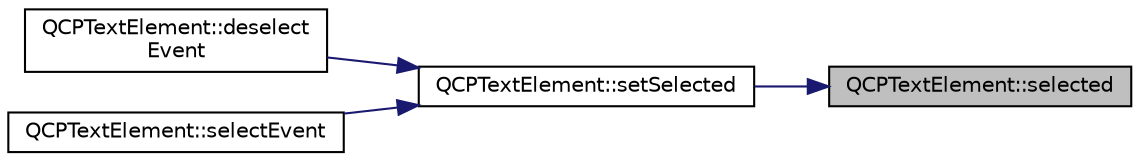 digraph "QCPTextElement::selected"
{
 // LATEX_PDF_SIZE
  edge [fontname="Helvetica",fontsize="10",labelfontname="Helvetica",labelfontsize="10"];
  node [fontname="Helvetica",fontsize="10",shape=record];
  rankdir="RL";
  Node1 [label="QCPTextElement::selected",height=0.2,width=0.4,color="black", fillcolor="grey75", style="filled", fontcolor="black",tooltip=" "];
  Node1 -> Node2 [dir="back",color="midnightblue",fontsize="10",style="solid",fontname="Helvetica"];
  Node2 [label="QCPTextElement::setSelected",height=0.2,width=0.4,color="black", fillcolor="white", style="filled",URL="$classQCPTextElement.html#aba5521f9fb22a5f3d2f09ab37d4a1751",tooltip=" "];
  Node2 -> Node3 [dir="back",color="midnightblue",fontsize="10",style="solid",fontname="Helvetica"];
  Node3 [label="QCPTextElement::deselect\lEvent",height=0.2,width=0.4,color="black", fillcolor="white", style="filled",URL="$classQCPTextElement.html#a9a631a9deb9d82089a9d52de1744accf",tooltip=" "];
  Node2 -> Node4 [dir="back",color="midnightblue",fontsize="10",style="solid",fontname="Helvetica"];
  Node4 [label="QCPTextElement::selectEvent",height=0.2,width=0.4,color="black", fillcolor="white", style="filled",URL="$classQCPTextElement.html#a8d696ea82fa7bf743e01858039c03525",tooltip=" "];
}

